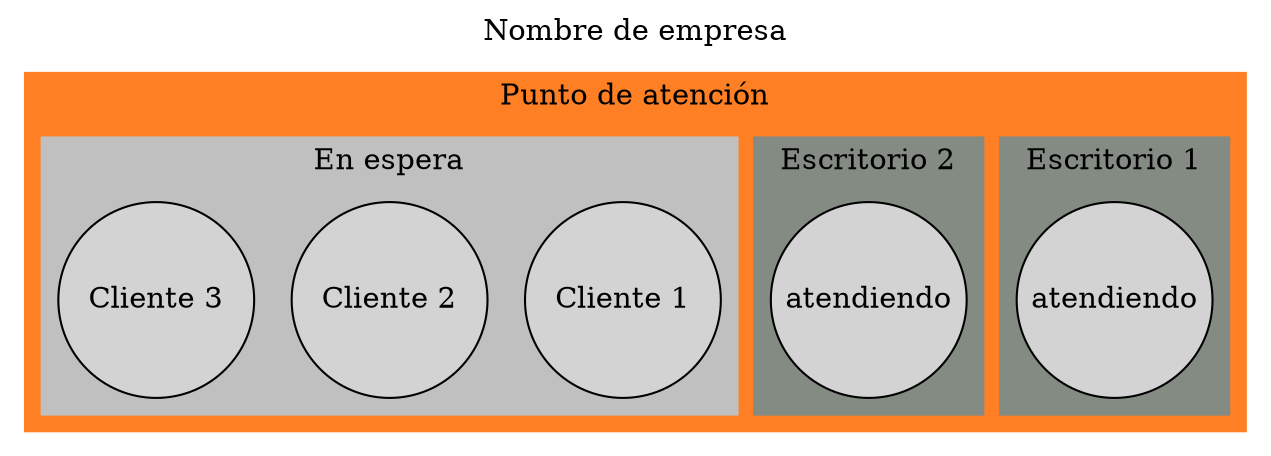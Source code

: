 
graph  grafi{
    rankdir=TB;
    labelloc="t";
    label="Nombre de empresa";
    node[
        shape="circle"
        fixedsize=true
        width=1.3
        height=1
    ];


    subgraph cluster_attention_point {
        node [style=filled shape="circle"];
        style="filled";
        color="chocolate1";
        label="Punto de atención";

        subgraph cluster_1 {
        node [style=filled shape="circle"];
        style="filled";
        color="honeydew4";
        label="Escritorio 1";
        E_1[label="atendiendo"];
        }
        subgraph cluster_2 {
        node [style=filled shape="circle"];
        style="filled";
        color="honeydew4";
        label="Escritorio 2";
        E_2[label="atendiendo"];
        }

        subgraph cluster_fila {
        node [style=filled shape="circle"];
        style="filled";
        color="gray";
        label="En espera";
        C1[label="Cliente 1"];
        C2[label="Cliente 2"];
        C3[label="Cliente 3"];
        }
    }

}
